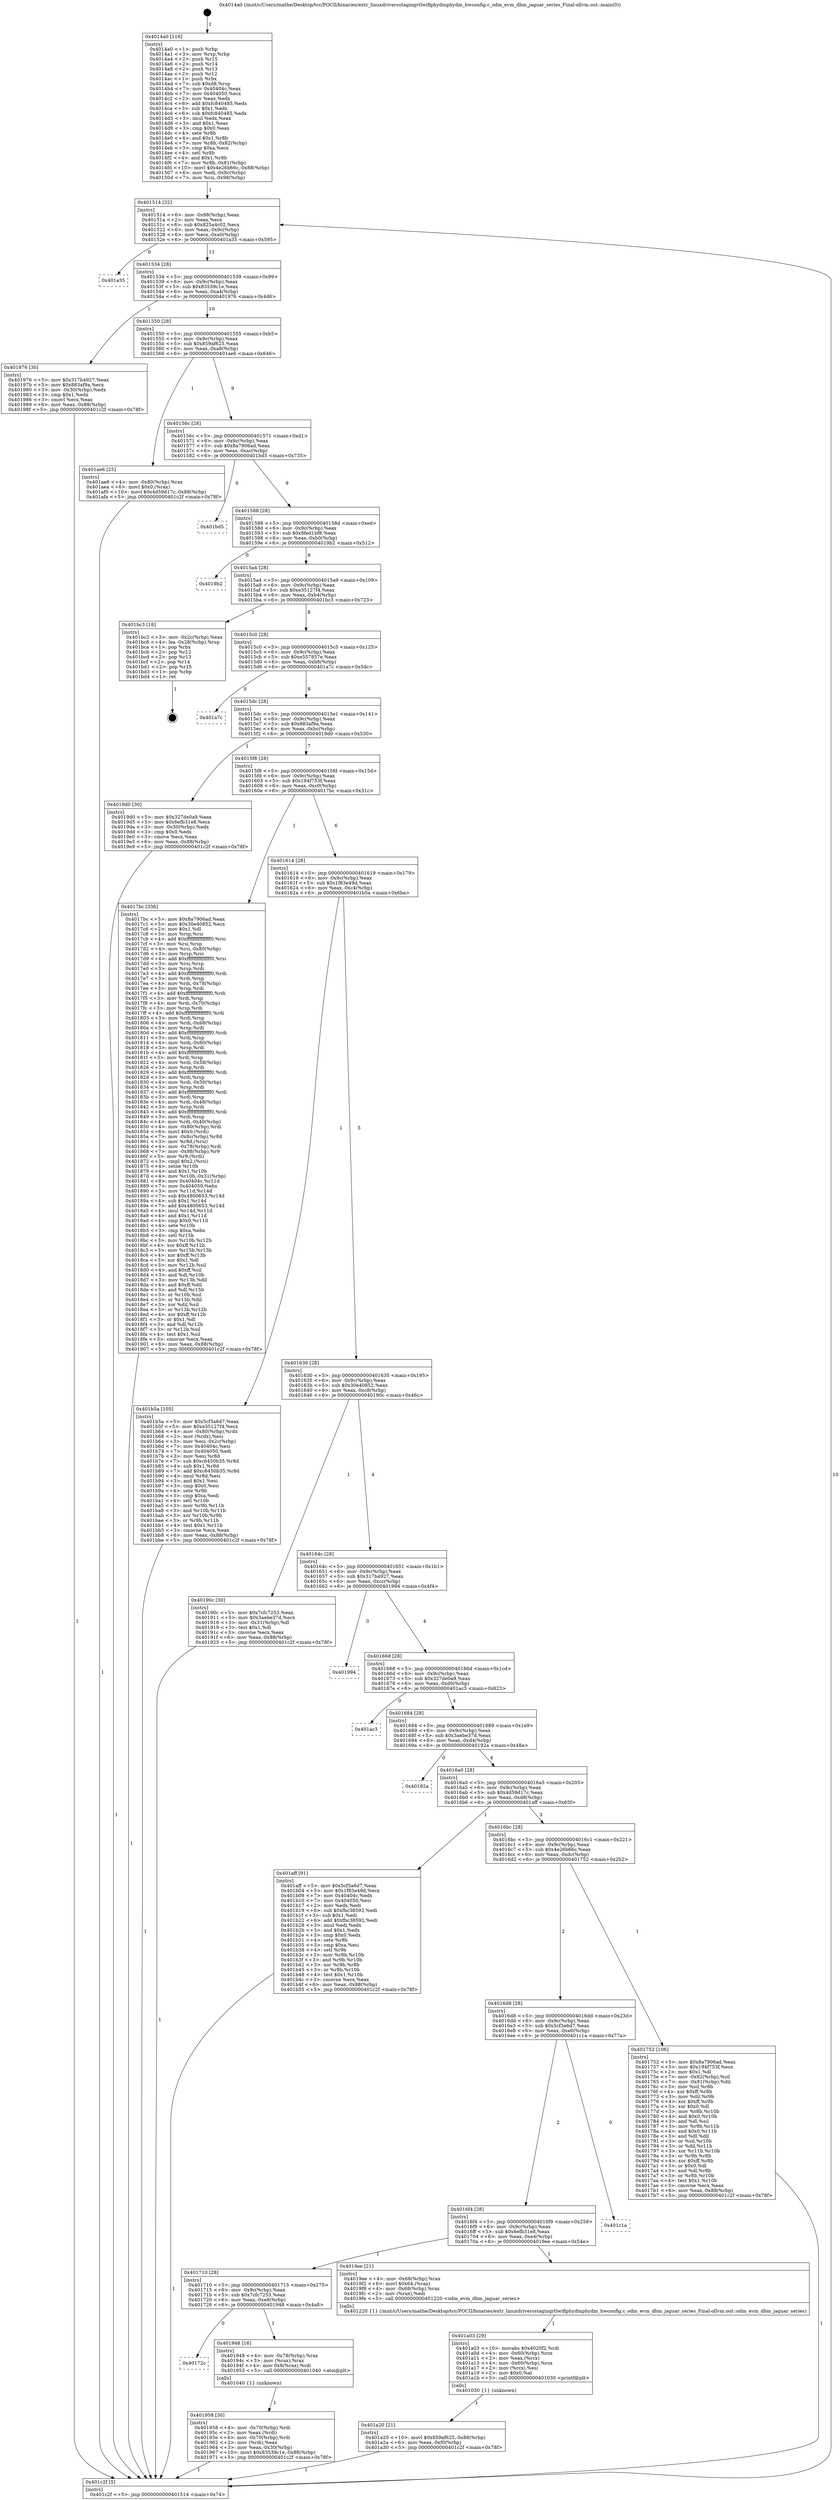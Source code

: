 digraph "0x4014a0" {
  label = "0x4014a0 (/mnt/c/Users/mathe/Desktop/tcc/POCII/binaries/extr_linuxdriversstagingrtlwifiphydmphydm_hwconfig.c_odm_evm_dbm_jaguar_series_Final-ollvm.out::main(0))"
  labelloc = "t"
  node[shape=record]

  Entry [label="",width=0.3,height=0.3,shape=circle,fillcolor=black,style=filled]
  "0x401514" [label="{
     0x401514 [32]\l
     | [instrs]\l
     &nbsp;&nbsp;0x401514 \<+6\>: mov -0x88(%rbp),%eax\l
     &nbsp;&nbsp;0x40151a \<+2\>: mov %eax,%ecx\l
     &nbsp;&nbsp;0x40151c \<+6\>: sub $0x825a4c02,%ecx\l
     &nbsp;&nbsp;0x401522 \<+6\>: mov %eax,-0x9c(%rbp)\l
     &nbsp;&nbsp;0x401528 \<+6\>: mov %ecx,-0xa0(%rbp)\l
     &nbsp;&nbsp;0x40152e \<+6\>: je 0000000000401a35 \<main+0x595\>\l
  }"]
  "0x401a35" [label="{
     0x401a35\l
  }", style=dashed]
  "0x401534" [label="{
     0x401534 [28]\l
     | [instrs]\l
     &nbsp;&nbsp;0x401534 \<+5\>: jmp 0000000000401539 \<main+0x99\>\l
     &nbsp;&nbsp;0x401539 \<+6\>: mov -0x9c(%rbp),%eax\l
     &nbsp;&nbsp;0x40153f \<+5\>: sub $0x83539c1e,%eax\l
     &nbsp;&nbsp;0x401544 \<+6\>: mov %eax,-0xa4(%rbp)\l
     &nbsp;&nbsp;0x40154a \<+6\>: je 0000000000401976 \<main+0x4d6\>\l
  }"]
  Exit [label="",width=0.3,height=0.3,shape=circle,fillcolor=black,style=filled,peripheries=2]
  "0x401976" [label="{
     0x401976 [30]\l
     | [instrs]\l
     &nbsp;&nbsp;0x401976 \<+5\>: mov $0x317b4927,%eax\l
     &nbsp;&nbsp;0x40197b \<+5\>: mov $0x883af9a,%ecx\l
     &nbsp;&nbsp;0x401980 \<+3\>: mov -0x30(%rbp),%edx\l
     &nbsp;&nbsp;0x401983 \<+3\>: cmp $0x1,%edx\l
     &nbsp;&nbsp;0x401986 \<+3\>: cmovl %ecx,%eax\l
     &nbsp;&nbsp;0x401989 \<+6\>: mov %eax,-0x88(%rbp)\l
     &nbsp;&nbsp;0x40198f \<+5\>: jmp 0000000000401c2f \<main+0x78f\>\l
  }"]
  "0x401550" [label="{
     0x401550 [28]\l
     | [instrs]\l
     &nbsp;&nbsp;0x401550 \<+5\>: jmp 0000000000401555 \<main+0xb5\>\l
     &nbsp;&nbsp;0x401555 \<+6\>: mov -0x9c(%rbp),%eax\l
     &nbsp;&nbsp;0x40155b \<+5\>: sub $0x859af625,%eax\l
     &nbsp;&nbsp;0x401560 \<+6\>: mov %eax,-0xa8(%rbp)\l
     &nbsp;&nbsp;0x401566 \<+6\>: je 0000000000401ae6 \<main+0x646\>\l
  }"]
  "0x401a20" [label="{
     0x401a20 [21]\l
     | [instrs]\l
     &nbsp;&nbsp;0x401a20 \<+10\>: movl $0x859af625,-0x88(%rbp)\l
     &nbsp;&nbsp;0x401a2a \<+6\>: mov %eax,-0xf0(%rbp)\l
     &nbsp;&nbsp;0x401a30 \<+5\>: jmp 0000000000401c2f \<main+0x78f\>\l
  }"]
  "0x401ae6" [label="{
     0x401ae6 [25]\l
     | [instrs]\l
     &nbsp;&nbsp;0x401ae6 \<+4\>: mov -0x80(%rbp),%rax\l
     &nbsp;&nbsp;0x401aea \<+6\>: movl $0x0,(%rax)\l
     &nbsp;&nbsp;0x401af0 \<+10\>: movl $0x4d59d17c,-0x88(%rbp)\l
     &nbsp;&nbsp;0x401afa \<+5\>: jmp 0000000000401c2f \<main+0x78f\>\l
  }"]
  "0x40156c" [label="{
     0x40156c [28]\l
     | [instrs]\l
     &nbsp;&nbsp;0x40156c \<+5\>: jmp 0000000000401571 \<main+0xd1\>\l
     &nbsp;&nbsp;0x401571 \<+6\>: mov -0x9c(%rbp),%eax\l
     &nbsp;&nbsp;0x401577 \<+5\>: sub $0x8a7906ad,%eax\l
     &nbsp;&nbsp;0x40157c \<+6\>: mov %eax,-0xac(%rbp)\l
     &nbsp;&nbsp;0x401582 \<+6\>: je 0000000000401bd5 \<main+0x735\>\l
  }"]
  "0x401a03" [label="{
     0x401a03 [29]\l
     | [instrs]\l
     &nbsp;&nbsp;0x401a03 \<+10\>: movabs $0x4020f2,%rdi\l
     &nbsp;&nbsp;0x401a0d \<+4\>: mov -0x60(%rbp),%rcx\l
     &nbsp;&nbsp;0x401a11 \<+2\>: mov %eax,(%rcx)\l
     &nbsp;&nbsp;0x401a13 \<+4\>: mov -0x60(%rbp),%rcx\l
     &nbsp;&nbsp;0x401a17 \<+2\>: mov (%rcx),%esi\l
     &nbsp;&nbsp;0x401a19 \<+2\>: mov $0x0,%al\l
     &nbsp;&nbsp;0x401a1b \<+5\>: call 0000000000401030 \<printf@plt\>\l
     | [calls]\l
     &nbsp;&nbsp;0x401030 \{1\} (unknown)\l
  }"]
  "0x401bd5" [label="{
     0x401bd5\l
  }", style=dashed]
  "0x401588" [label="{
     0x401588 [28]\l
     | [instrs]\l
     &nbsp;&nbsp;0x401588 \<+5\>: jmp 000000000040158d \<main+0xed\>\l
     &nbsp;&nbsp;0x40158d \<+6\>: mov -0x9c(%rbp),%eax\l
     &nbsp;&nbsp;0x401593 \<+5\>: sub $0x8fed1bf8,%eax\l
     &nbsp;&nbsp;0x401598 \<+6\>: mov %eax,-0xb0(%rbp)\l
     &nbsp;&nbsp;0x40159e \<+6\>: je 00000000004019b2 \<main+0x512\>\l
  }"]
  "0x401958" [label="{
     0x401958 [30]\l
     | [instrs]\l
     &nbsp;&nbsp;0x401958 \<+4\>: mov -0x70(%rbp),%rdi\l
     &nbsp;&nbsp;0x40195c \<+2\>: mov %eax,(%rdi)\l
     &nbsp;&nbsp;0x40195e \<+4\>: mov -0x70(%rbp),%rdi\l
     &nbsp;&nbsp;0x401962 \<+2\>: mov (%rdi),%eax\l
     &nbsp;&nbsp;0x401964 \<+3\>: mov %eax,-0x30(%rbp)\l
     &nbsp;&nbsp;0x401967 \<+10\>: movl $0x83539c1e,-0x88(%rbp)\l
     &nbsp;&nbsp;0x401971 \<+5\>: jmp 0000000000401c2f \<main+0x78f\>\l
  }"]
  "0x4019b2" [label="{
     0x4019b2\l
  }", style=dashed]
  "0x4015a4" [label="{
     0x4015a4 [28]\l
     | [instrs]\l
     &nbsp;&nbsp;0x4015a4 \<+5\>: jmp 00000000004015a9 \<main+0x109\>\l
     &nbsp;&nbsp;0x4015a9 \<+6\>: mov -0x9c(%rbp),%eax\l
     &nbsp;&nbsp;0x4015af \<+5\>: sub $0xe35127f4,%eax\l
     &nbsp;&nbsp;0x4015b4 \<+6\>: mov %eax,-0xb4(%rbp)\l
     &nbsp;&nbsp;0x4015ba \<+6\>: je 0000000000401bc3 \<main+0x723\>\l
  }"]
  "0x40172c" [label="{
     0x40172c\l
  }", style=dashed]
  "0x401bc3" [label="{
     0x401bc3 [18]\l
     | [instrs]\l
     &nbsp;&nbsp;0x401bc3 \<+3\>: mov -0x2c(%rbp),%eax\l
     &nbsp;&nbsp;0x401bc6 \<+4\>: lea -0x28(%rbp),%rsp\l
     &nbsp;&nbsp;0x401bca \<+1\>: pop %rbx\l
     &nbsp;&nbsp;0x401bcb \<+2\>: pop %r12\l
     &nbsp;&nbsp;0x401bcd \<+2\>: pop %r13\l
     &nbsp;&nbsp;0x401bcf \<+2\>: pop %r14\l
     &nbsp;&nbsp;0x401bd1 \<+2\>: pop %r15\l
     &nbsp;&nbsp;0x401bd3 \<+1\>: pop %rbp\l
     &nbsp;&nbsp;0x401bd4 \<+1\>: ret\l
  }"]
  "0x4015c0" [label="{
     0x4015c0 [28]\l
     | [instrs]\l
     &nbsp;&nbsp;0x4015c0 \<+5\>: jmp 00000000004015c5 \<main+0x125\>\l
     &nbsp;&nbsp;0x4015c5 \<+6\>: mov -0x9c(%rbp),%eax\l
     &nbsp;&nbsp;0x4015cb \<+5\>: sub $0xe557857e,%eax\l
     &nbsp;&nbsp;0x4015d0 \<+6\>: mov %eax,-0xb8(%rbp)\l
     &nbsp;&nbsp;0x4015d6 \<+6\>: je 0000000000401a7c \<main+0x5dc\>\l
  }"]
  "0x401948" [label="{
     0x401948 [16]\l
     | [instrs]\l
     &nbsp;&nbsp;0x401948 \<+4\>: mov -0x78(%rbp),%rax\l
     &nbsp;&nbsp;0x40194c \<+3\>: mov (%rax),%rax\l
     &nbsp;&nbsp;0x40194f \<+4\>: mov 0x8(%rax),%rdi\l
     &nbsp;&nbsp;0x401953 \<+5\>: call 0000000000401040 \<atoi@plt\>\l
     | [calls]\l
     &nbsp;&nbsp;0x401040 \{1\} (unknown)\l
  }"]
  "0x401a7c" [label="{
     0x401a7c\l
  }", style=dashed]
  "0x4015dc" [label="{
     0x4015dc [28]\l
     | [instrs]\l
     &nbsp;&nbsp;0x4015dc \<+5\>: jmp 00000000004015e1 \<main+0x141\>\l
     &nbsp;&nbsp;0x4015e1 \<+6\>: mov -0x9c(%rbp),%eax\l
     &nbsp;&nbsp;0x4015e7 \<+5\>: sub $0x883af9a,%eax\l
     &nbsp;&nbsp;0x4015ec \<+6\>: mov %eax,-0xbc(%rbp)\l
     &nbsp;&nbsp;0x4015f2 \<+6\>: je 00000000004019d0 \<main+0x530\>\l
  }"]
  "0x401710" [label="{
     0x401710 [28]\l
     | [instrs]\l
     &nbsp;&nbsp;0x401710 \<+5\>: jmp 0000000000401715 \<main+0x275\>\l
     &nbsp;&nbsp;0x401715 \<+6\>: mov -0x9c(%rbp),%eax\l
     &nbsp;&nbsp;0x40171b \<+5\>: sub $0x7cfc7253,%eax\l
     &nbsp;&nbsp;0x401720 \<+6\>: mov %eax,-0xe8(%rbp)\l
     &nbsp;&nbsp;0x401726 \<+6\>: je 0000000000401948 \<main+0x4a8\>\l
  }"]
  "0x4019d0" [label="{
     0x4019d0 [30]\l
     | [instrs]\l
     &nbsp;&nbsp;0x4019d0 \<+5\>: mov $0x327de0a9,%eax\l
     &nbsp;&nbsp;0x4019d5 \<+5\>: mov $0x6efb31e8,%ecx\l
     &nbsp;&nbsp;0x4019da \<+3\>: mov -0x30(%rbp),%edx\l
     &nbsp;&nbsp;0x4019dd \<+3\>: cmp $0x0,%edx\l
     &nbsp;&nbsp;0x4019e0 \<+3\>: cmove %ecx,%eax\l
     &nbsp;&nbsp;0x4019e3 \<+6\>: mov %eax,-0x88(%rbp)\l
     &nbsp;&nbsp;0x4019e9 \<+5\>: jmp 0000000000401c2f \<main+0x78f\>\l
  }"]
  "0x4015f8" [label="{
     0x4015f8 [28]\l
     | [instrs]\l
     &nbsp;&nbsp;0x4015f8 \<+5\>: jmp 00000000004015fd \<main+0x15d\>\l
     &nbsp;&nbsp;0x4015fd \<+6\>: mov -0x9c(%rbp),%eax\l
     &nbsp;&nbsp;0x401603 \<+5\>: sub $0x194f753f,%eax\l
     &nbsp;&nbsp;0x401608 \<+6\>: mov %eax,-0xc0(%rbp)\l
     &nbsp;&nbsp;0x40160e \<+6\>: je 00000000004017bc \<main+0x31c\>\l
  }"]
  "0x4019ee" [label="{
     0x4019ee [21]\l
     | [instrs]\l
     &nbsp;&nbsp;0x4019ee \<+4\>: mov -0x68(%rbp),%rax\l
     &nbsp;&nbsp;0x4019f2 \<+6\>: movl $0x64,(%rax)\l
     &nbsp;&nbsp;0x4019f8 \<+4\>: mov -0x68(%rbp),%rax\l
     &nbsp;&nbsp;0x4019fc \<+2\>: mov (%rax),%edi\l
     &nbsp;&nbsp;0x4019fe \<+5\>: call 0000000000401220 \<odm_evm_dbm_jaguar_series\>\l
     | [calls]\l
     &nbsp;&nbsp;0x401220 \{1\} (/mnt/c/Users/mathe/Desktop/tcc/POCII/binaries/extr_linuxdriversstagingrtlwifiphydmphydm_hwconfig.c_odm_evm_dbm_jaguar_series_Final-ollvm.out::odm_evm_dbm_jaguar_series)\l
  }"]
  "0x4017bc" [label="{
     0x4017bc [336]\l
     | [instrs]\l
     &nbsp;&nbsp;0x4017bc \<+5\>: mov $0x8a7906ad,%eax\l
     &nbsp;&nbsp;0x4017c1 \<+5\>: mov $0x30e40852,%ecx\l
     &nbsp;&nbsp;0x4017c6 \<+2\>: mov $0x1,%dl\l
     &nbsp;&nbsp;0x4017c8 \<+3\>: mov %rsp,%rsi\l
     &nbsp;&nbsp;0x4017cb \<+4\>: add $0xfffffffffffffff0,%rsi\l
     &nbsp;&nbsp;0x4017cf \<+3\>: mov %rsi,%rsp\l
     &nbsp;&nbsp;0x4017d2 \<+4\>: mov %rsi,-0x80(%rbp)\l
     &nbsp;&nbsp;0x4017d6 \<+3\>: mov %rsp,%rsi\l
     &nbsp;&nbsp;0x4017d9 \<+4\>: add $0xfffffffffffffff0,%rsi\l
     &nbsp;&nbsp;0x4017dd \<+3\>: mov %rsi,%rsp\l
     &nbsp;&nbsp;0x4017e0 \<+3\>: mov %rsp,%rdi\l
     &nbsp;&nbsp;0x4017e3 \<+4\>: add $0xfffffffffffffff0,%rdi\l
     &nbsp;&nbsp;0x4017e7 \<+3\>: mov %rdi,%rsp\l
     &nbsp;&nbsp;0x4017ea \<+4\>: mov %rdi,-0x78(%rbp)\l
     &nbsp;&nbsp;0x4017ee \<+3\>: mov %rsp,%rdi\l
     &nbsp;&nbsp;0x4017f1 \<+4\>: add $0xfffffffffffffff0,%rdi\l
     &nbsp;&nbsp;0x4017f5 \<+3\>: mov %rdi,%rsp\l
     &nbsp;&nbsp;0x4017f8 \<+4\>: mov %rdi,-0x70(%rbp)\l
     &nbsp;&nbsp;0x4017fc \<+3\>: mov %rsp,%rdi\l
     &nbsp;&nbsp;0x4017ff \<+4\>: add $0xfffffffffffffff0,%rdi\l
     &nbsp;&nbsp;0x401803 \<+3\>: mov %rdi,%rsp\l
     &nbsp;&nbsp;0x401806 \<+4\>: mov %rdi,-0x68(%rbp)\l
     &nbsp;&nbsp;0x40180a \<+3\>: mov %rsp,%rdi\l
     &nbsp;&nbsp;0x40180d \<+4\>: add $0xfffffffffffffff0,%rdi\l
     &nbsp;&nbsp;0x401811 \<+3\>: mov %rdi,%rsp\l
     &nbsp;&nbsp;0x401814 \<+4\>: mov %rdi,-0x60(%rbp)\l
     &nbsp;&nbsp;0x401818 \<+3\>: mov %rsp,%rdi\l
     &nbsp;&nbsp;0x40181b \<+4\>: add $0xfffffffffffffff0,%rdi\l
     &nbsp;&nbsp;0x40181f \<+3\>: mov %rdi,%rsp\l
     &nbsp;&nbsp;0x401822 \<+4\>: mov %rdi,-0x58(%rbp)\l
     &nbsp;&nbsp;0x401826 \<+3\>: mov %rsp,%rdi\l
     &nbsp;&nbsp;0x401829 \<+4\>: add $0xfffffffffffffff0,%rdi\l
     &nbsp;&nbsp;0x40182d \<+3\>: mov %rdi,%rsp\l
     &nbsp;&nbsp;0x401830 \<+4\>: mov %rdi,-0x50(%rbp)\l
     &nbsp;&nbsp;0x401834 \<+3\>: mov %rsp,%rdi\l
     &nbsp;&nbsp;0x401837 \<+4\>: add $0xfffffffffffffff0,%rdi\l
     &nbsp;&nbsp;0x40183b \<+3\>: mov %rdi,%rsp\l
     &nbsp;&nbsp;0x40183e \<+4\>: mov %rdi,-0x48(%rbp)\l
     &nbsp;&nbsp;0x401842 \<+3\>: mov %rsp,%rdi\l
     &nbsp;&nbsp;0x401845 \<+4\>: add $0xfffffffffffffff0,%rdi\l
     &nbsp;&nbsp;0x401849 \<+3\>: mov %rdi,%rsp\l
     &nbsp;&nbsp;0x40184c \<+4\>: mov %rdi,-0x40(%rbp)\l
     &nbsp;&nbsp;0x401850 \<+4\>: mov -0x80(%rbp),%rdi\l
     &nbsp;&nbsp;0x401854 \<+6\>: movl $0x0,(%rdi)\l
     &nbsp;&nbsp;0x40185a \<+7\>: mov -0x8c(%rbp),%r8d\l
     &nbsp;&nbsp;0x401861 \<+3\>: mov %r8d,(%rsi)\l
     &nbsp;&nbsp;0x401864 \<+4\>: mov -0x78(%rbp),%rdi\l
     &nbsp;&nbsp;0x401868 \<+7\>: mov -0x98(%rbp),%r9\l
     &nbsp;&nbsp;0x40186f \<+3\>: mov %r9,(%rdi)\l
     &nbsp;&nbsp;0x401872 \<+3\>: cmpl $0x2,(%rsi)\l
     &nbsp;&nbsp;0x401875 \<+4\>: setne %r10b\l
     &nbsp;&nbsp;0x401879 \<+4\>: and $0x1,%r10b\l
     &nbsp;&nbsp;0x40187d \<+4\>: mov %r10b,-0x31(%rbp)\l
     &nbsp;&nbsp;0x401881 \<+8\>: mov 0x40404c,%r11d\l
     &nbsp;&nbsp;0x401889 \<+7\>: mov 0x404050,%ebx\l
     &nbsp;&nbsp;0x401890 \<+3\>: mov %r11d,%r14d\l
     &nbsp;&nbsp;0x401893 \<+7\>: sub $0x4800653,%r14d\l
     &nbsp;&nbsp;0x40189a \<+4\>: sub $0x1,%r14d\l
     &nbsp;&nbsp;0x40189e \<+7\>: add $0x4800653,%r14d\l
     &nbsp;&nbsp;0x4018a5 \<+4\>: imul %r14d,%r11d\l
     &nbsp;&nbsp;0x4018a9 \<+4\>: and $0x1,%r11d\l
     &nbsp;&nbsp;0x4018ad \<+4\>: cmp $0x0,%r11d\l
     &nbsp;&nbsp;0x4018b1 \<+4\>: sete %r10b\l
     &nbsp;&nbsp;0x4018b5 \<+3\>: cmp $0xa,%ebx\l
     &nbsp;&nbsp;0x4018b8 \<+4\>: setl %r15b\l
     &nbsp;&nbsp;0x4018bc \<+3\>: mov %r10b,%r12b\l
     &nbsp;&nbsp;0x4018bf \<+4\>: xor $0xff,%r12b\l
     &nbsp;&nbsp;0x4018c3 \<+3\>: mov %r15b,%r13b\l
     &nbsp;&nbsp;0x4018c6 \<+4\>: xor $0xff,%r13b\l
     &nbsp;&nbsp;0x4018ca \<+3\>: xor $0x1,%dl\l
     &nbsp;&nbsp;0x4018cd \<+3\>: mov %r12b,%sil\l
     &nbsp;&nbsp;0x4018d0 \<+4\>: and $0xff,%sil\l
     &nbsp;&nbsp;0x4018d4 \<+3\>: and %dl,%r10b\l
     &nbsp;&nbsp;0x4018d7 \<+3\>: mov %r13b,%dil\l
     &nbsp;&nbsp;0x4018da \<+4\>: and $0xff,%dil\l
     &nbsp;&nbsp;0x4018de \<+3\>: and %dl,%r15b\l
     &nbsp;&nbsp;0x4018e1 \<+3\>: or %r10b,%sil\l
     &nbsp;&nbsp;0x4018e4 \<+3\>: or %r15b,%dil\l
     &nbsp;&nbsp;0x4018e7 \<+3\>: xor %dil,%sil\l
     &nbsp;&nbsp;0x4018ea \<+3\>: or %r13b,%r12b\l
     &nbsp;&nbsp;0x4018ed \<+4\>: xor $0xff,%r12b\l
     &nbsp;&nbsp;0x4018f1 \<+3\>: or $0x1,%dl\l
     &nbsp;&nbsp;0x4018f4 \<+3\>: and %dl,%r12b\l
     &nbsp;&nbsp;0x4018f7 \<+3\>: or %r12b,%sil\l
     &nbsp;&nbsp;0x4018fa \<+4\>: test $0x1,%sil\l
     &nbsp;&nbsp;0x4018fe \<+3\>: cmovne %ecx,%eax\l
     &nbsp;&nbsp;0x401901 \<+6\>: mov %eax,-0x88(%rbp)\l
     &nbsp;&nbsp;0x401907 \<+5\>: jmp 0000000000401c2f \<main+0x78f\>\l
  }"]
  "0x401614" [label="{
     0x401614 [28]\l
     | [instrs]\l
     &nbsp;&nbsp;0x401614 \<+5\>: jmp 0000000000401619 \<main+0x179\>\l
     &nbsp;&nbsp;0x401619 \<+6\>: mov -0x9c(%rbp),%eax\l
     &nbsp;&nbsp;0x40161f \<+5\>: sub $0x1f83e49d,%eax\l
     &nbsp;&nbsp;0x401624 \<+6\>: mov %eax,-0xc4(%rbp)\l
     &nbsp;&nbsp;0x40162a \<+6\>: je 0000000000401b5a \<main+0x6ba\>\l
  }"]
  "0x4016f4" [label="{
     0x4016f4 [28]\l
     | [instrs]\l
     &nbsp;&nbsp;0x4016f4 \<+5\>: jmp 00000000004016f9 \<main+0x259\>\l
     &nbsp;&nbsp;0x4016f9 \<+6\>: mov -0x9c(%rbp),%eax\l
     &nbsp;&nbsp;0x4016ff \<+5\>: sub $0x6efb31e8,%eax\l
     &nbsp;&nbsp;0x401704 \<+6\>: mov %eax,-0xe4(%rbp)\l
     &nbsp;&nbsp;0x40170a \<+6\>: je 00000000004019ee \<main+0x54e\>\l
  }"]
  "0x401b5a" [label="{
     0x401b5a [105]\l
     | [instrs]\l
     &nbsp;&nbsp;0x401b5a \<+5\>: mov $0x5cf3a6d7,%eax\l
     &nbsp;&nbsp;0x401b5f \<+5\>: mov $0xe35127f4,%ecx\l
     &nbsp;&nbsp;0x401b64 \<+4\>: mov -0x80(%rbp),%rdx\l
     &nbsp;&nbsp;0x401b68 \<+2\>: mov (%rdx),%esi\l
     &nbsp;&nbsp;0x401b6a \<+3\>: mov %esi,-0x2c(%rbp)\l
     &nbsp;&nbsp;0x401b6d \<+7\>: mov 0x40404c,%esi\l
     &nbsp;&nbsp;0x401b74 \<+7\>: mov 0x404050,%edi\l
     &nbsp;&nbsp;0x401b7b \<+3\>: mov %esi,%r8d\l
     &nbsp;&nbsp;0x401b7e \<+7\>: sub $0xc6450b35,%r8d\l
     &nbsp;&nbsp;0x401b85 \<+4\>: sub $0x1,%r8d\l
     &nbsp;&nbsp;0x401b89 \<+7\>: add $0xc6450b35,%r8d\l
     &nbsp;&nbsp;0x401b90 \<+4\>: imul %r8d,%esi\l
     &nbsp;&nbsp;0x401b94 \<+3\>: and $0x1,%esi\l
     &nbsp;&nbsp;0x401b97 \<+3\>: cmp $0x0,%esi\l
     &nbsp;&nbsp;0x401b9a \<+4\>: sete %r9b\l
     &nbsp;&nbsp;0x401b9e \<+3\>: cmp $0xa,%edi\l
     &nbsp;&nbsp;0x401ba1 \<+4\>: setl %r10b\l
     &nbsp;&nbsp;0x401ba5 \<+3\>: mov %r9b,%r11b\l
     &nbsp;&nbsp;0x401ba8 \<+3\>: and %r10b,%r11b\l
     &nbsp;&nbsp;0x401bab \<+3\>: xor %r10b,%r9b\l
     &nbsp;&nbsp;0x401bae \<+3\>: or %r9b,%r11b\l
     &nbsp;&nbsp;0x401bb1 \<+4\>: test $0x1,%r11b\l
     &nbsp;&nbsp;0x401bb5 \<+3\>: cmovne %ecx,%eax\l
     &nbsp;&nbsp;0x401bb8 \<+6\>: mov %eax,-0x88(%rbp)\l
     &nbsp;&nbsp;0x401bbe \<+5\>: jmp 0000000000401c2f \<main+0x78f\>\l
  }"]
  "0x401630" [label="{
     0x401630 [28]\l
     | [instrs]\l
     &nbsp;&nbsp;0x401630 \<+5\>: jmp 0000000000401635 \<main+0x195\>\l
     &nbsp;&nbsp;0x401635 \<+6\>: mov -0x9c(%rbp),%eax\l
     &nbsp;&nbsp;0x40163b \<+5\>: sub $0x30e40852,%eax\l
     &nbsp;&nbsp;0x401640 \<+6\>: mov %eax,-0xc8(%rbp)\l
     &nbsp;&nbsp;0x401646 \<+6\>: je 000000000040190c \<main+0x46c\>\l
  }"]
  "0x401c1a" [label="{
     0x401c1a\l
  }", style=dashed]
  "0x40190c" [label="{
     0x40190c [30]\l
     | [instrs]\l
     &nbsp;&nbsp;0x40190c \<+5\>: mov $0x7cfc7253,%eax\l
     &nbsp;&nbsp;0x401911 \<+5\>: mov $0x3aebe37d,%ecx\l
     &nbsp;&nbsp;0x401916 \<+3\>: mov -0x31(%rbp),%dl\l
     &nbsp;&nbsp;0x401919 \<+3\>: test $0x1,%dl\l
     &nbsp;&nbsp;0x40191c \<+3\>: cmovne %ecx,%eax\l
     &nbsp;&nbsp;0x40191f \<+6\>: mov %eax,-0x88(%rbp)\l
     &nbsp;&nbsp;0x401925 \<+5\>: jmp 0000000000401c2f \<main+0x78f\>\l
  }"]
  "0x40164c" [label="{
     0x40164c [28]\l
     | [instrs]\l
     &nbsp;&nbsp;0x40164c \<+5\>: jmp 0000000000401651 \<main+0x1b1\>\l
     &nbsp;&nbsp;0x401651 \<+6\>: mov -0x9c(%rbp),%eax\l
     &nbsp;&nbsp;0x401657 \<+5\>: sub $0x317b4927,%eax\l
     &nbsp;&nbsp;0x40165c \<+6\>: mov %eax,-0xcc(%rbp)\l
     &nbsp;&nbsp;0x401662 \<+6\>: je 0000000000401994 \<main+0x4f4\>\l
  }"]
  "0x4014a0" [label="{
     0x4014a0 [116]\l
     | [instrs]\l
     &nbsp;&nbsp;0x4014a0 \<+1\>: push %rbp\l
     &nbsp;&nbsp;0x4014a1 \<+3\>: mov %rsp,%rbp\l
     &nbsp;&nbsp;0x4014a4 \<+2\>: push %r15\l
     &nbsp;&nbsp;0x4014a6 \<+2\>: push %r14\l
     &nbsp;&nbsp;0x4014a8 \<+2\>: push %r13\l
     &nbsp;&nbsp;0x4014aa \<+2\>: push %r12\l
     &nbsp;&nbsp;0x4014ac \<+1\>: push %rbx\l
     &nbsp;&nbsp;0x4014ad \<+7\>: sub $0xd8,%rsp\l
     &nbsp;&nbsp;0x4014b4 \<+7\>: mov 0x40404c,%eax\l
     &nbsp;&nbsp;0x4014bb \<+7\>: mov 0x404050,%ecx\l
     &nbsp;&nbsp;0x4014c2 \<+2\>: mov %eax,%edx\l
     &nbsp;&nbsp;0x4014c4 \<+6\>: add $0xfc840485,%edx\l
     &nbsp;&nbsp;0x4014ca \<+3\>: sub $0x1,%edx\l
     &nbsp;&nbsp;0x4014cd \<+6\>: sub $0xfc840485,%edx\l
     &nbsp;&nbsp;0x4014d3 \<+3\>: imul %edx,%eax\l
     &nbsp;&nbsp;0x4014d6 \<+3\>: and $0x1,%eax\l
     &nbsp;&nbsp;0x4014d9 \<+3\>: cmp $0x0,%eax\l
     &nbsp;&nbsp;0x4014dc \<+4\>: sete %r8b\l
     &nbsp;&nbsp;0x4014e0 \<+4\>: and $0x1,%r8b\l
     &nbsp;&nbsp;0x4014e4 \<+7\>: mov %r8b,-0x82(%rbp)\l
     &nbsp;&nbsp;0x4014eb \<+3\>: cmp $0xa,%ecx\l
     &nbsp;&nbsp;0x4014ee \<+4\>: setl %r8b\l
     &nbsp;&nbsp;0x4014f2 \<+4\>: and $0x1,%r8b\l
     &nbsp;&nbsp;0x4014f6 \<+7\>: mov %r8b,-0x81(%rbp)\l
     &nbsp;&nbsp;0x4014fd \<+10\>: movl $0x4e26b66c,-0x88(%rbp)\l
     &nbsp;&nbsp;0x401507 \<+6\>: mov %edi,-0x8c(%rbp)\l
     &nbsp;&nbsp;0x40150d \<+7\>: mov %rsi,-0x98(%rbp)\l
  }"]
  "0x401994" [label="{
     0x401994\l
  }", style=dashed]
  "0x401668" [label="{
     0x401668 [28]\l
     | [instrs]\l
     &nbsp;&nbsp;0x401668 \<+5\>: jmp 000000000040166d \<main+0x1cd\>\l
     &nbsp;&nbsp;0x40166d \<+6\>: mov -0x9c(%rbp),%eax\l
     &nbsp;&nbsp;0x401673 \<+5\>: sub $0x327de0a9,%eax\l
     &nbsp;&nbsp;0x401678 \<+6\>: mov %eax,-0xd0(%rbp)\l
     &nbsp;&nbsp;0x40167e \<+6\>: je 0000000000401ac3 \<main+0x623\>\l
  }"]
  "0x401c2f" [label="{
     0x401c2f [5]\l
     | [instrs]\l
     &nbsp;&nbsp;0x401c2f \<+5\>: jmp 0000000000401514 \<main+0x74\>\l
  }"]
  "0x401ac3" [label="{
     0x401ac3\l
  }", style=dashed]
  "0x401684" [label="{
     0x401684 [28]\l
     | [instrs]\l
     &nbsp;&nbsp;0x401684 \<+5\>: jmp 0000000000401689 \<main+0x1e9\>\l
     &nbsp;&nbsp;0x401689 \<+6\>: mov -0x9c(%rbp),%eax\l
     &nbsp;&nbsp;0x40168f \<+5\>: sub $0x3aebe37d,%eax\l
     &nbsp;&nbsp;0x401694 \<+6\>: mov %eax,-0xd4(%rbp)\l
     &nbsp;&nbsp;0x40169a \<+6\>: je 000000000040192a \<main+0x48a\>\l
  }"]
  "0x4016d8" [label="{
     0x4016d8 [28]\l
     | [instrs]\l
     &nbsp;&nbsp;0x4016d8 \<+5\>: jmp 00000000004016dd \<main+0x23d\>\l
     &nbsp;&nbsp;0x4016dd \<+6\>: mov -0x9c(%rbp),%eax\l
     &nbsp;&nbsp;0x4016e3 \<+5\>: sub $0x5cf3a6d7,%eax\l
     &nbsp;&nbsp;0x4016e8 \<+6\>: mov %eax,-0xe0(%rbp)\l
     &nbsp;&nbsp;0x4016ee \<+6\>: je 0000000000401c1a \<main+0x77a\>\l
  }"]
  "0x40192a" [label="{
     0x40192a\l
  }", style=dashed]
  "0x4016a0" [label="{
     0x4016a0 [28]\l
     | [instrs]\l
     &nbsp;&nbsp;0x4016a0 \<+5\>: jmp 00000000004016a5 \<main+0x205\>\l
     &nbsp;&nbsp;0x4016a5 \<+6\>: mov -0x9c(%rbp),%eax\l
     &nbsp;&nbsp;0x4016ab \<+5\>: sub $0x4d59d17c,%eax\l
     &nbsp;&nbsp;0x4016b0 \<+6\>: mov %eax,-0xd8(%rbp)\l
     &nbsp;&nbsp;0x4016b6 \<+6\>: je 0000000000401aff \<main+0x65f\>\l
  }"]
  "0x401752" [label="{
     0x401752 [106]\l
     | [instrs]\l
     &nbsp;&nbsp;0x401752 \<+5\>: mov $0x8a7906ad,%eax\l
     &nbsp;&nbsp;0x401757 \<+5\>: mov $0x194f753f,%ecx\l
     &nbsp;&nbsp;0x40175c \<+2\>: mov $0x1,%dl\l
     &nbsp;&nbsp;0x40175e \<+7\>: mov -0x82(%rbp),%sil\l
     &nbsp;&nbsp;0x401765 \<+7\>: mov -0x81(%rbp),%dil\l
     &nbsp;&nbsp;0x40176c \<+3\>: mov %sil,%r8b\l
     &nbsp;&nbsp;0x40176f \<+4\>: xor $0xff,%r8b\l
     &nbsp;&nbsp;0x401773 \<+3\>: mov %dil,%r9b\l
     &nbsp;&nbsp;0x401776 \<+4\>: xor $0xff,%r9b\l
     &nbsp;&nbsp;0x40177a \<+3\>: xor $0x0,%dl\l
     &nbsp;&nbsp;0x40177d \<+3\>: mov %r8b,%r10b\l
     &nbsp;&nbsp;0x401780 \<+4\>: and $0x0,%r10b\l
     &nbsp;&nbsp;0x401784 \<+3\>: and %dl,%sil\l
     &nbsp;&nbsp;0x401787 \<+3\>: mov %r9b,%r11b\l
     &nbsp;&nbsp;0x40178a \<+4\>: and $0x0,%r11b\l
     &nbsp;&nbsp;0x40178e \<+3\>: and %dl,%dil\l
     &nbsp;&nbsp;0x401791 \<+3\>: or %sil,%r10b\l
     &nbsp;&nbsp;0x401794 \<+3\>: or %dil,%r11b\l
     &nbsp;&nbsp;0x401797 \<+3\>: xor %r11b,%r10b\l
     &nbsp;&nbsp;0x40179a \<+3\>: or %r9b,%r8b\l
     &nbsp;&nbsp;0x40179d \<+4\>: xor $0xff,%r8b\l
     &nbsp;&nbsp;0x4017a1 \<+3\>: or $0x0,%dl\l
     &nbsp;&nbsp;0x4017a4 \<+3\>: and %dl,%r8b\l
     &nbsp;&nbsp;0x4017a7 \<+3\>: or %r8b,%r10b\l
     &nbsp;&nbsp;0x4017aa \<+4\>: test $0x1,%r10b\l
     &nbsp;&nbsp;0x4017ae \<+3\>: cmovne %ecx,%eax\l
     &nbsp;&nbsp;0x4017b1 \<+6\>: mov %eax,-0x88(%rbp)\l
     &nbsp;&nbsp;0x4017b7 \<+5\>: jmp 0000000000401c2f \<main+0x78f\>\l
  }"]
  "0x401aff" [label="{
     0x401aff [91]\l
     | [instrs]\l
     &nbsp;&nbsp;0x401aff \<+5\>: mov $0x5cf3a6d7,%eax\l
     &nbsp;&nbsp;0x401b04 \<+5\>: mov $0x1f83e49d,%ecx\l
     &nbsp;&nbsp;0x401b09 \<+7\>: mov 0x40404c,%edx\l
     &nbsp;&nbsp;0x401b10 \<+7\>: mov 0x404050,%esi\l
     &nbsp;&nbsp;0x401b17 \<+2\>: mov %edx,%edi\l
     &nbsp;&nbsp;0x401b19 \<+6\>: sub $0xfbc38592,%edi\l
     &nbsp;&nbsp;0x401b1f \<+3\>: sub $0x1,%edi\l
     &nbsp;&nbsp;0x401b22 \<+6\>: add $0xfbc38592,%edi\l
     &nbsp;&nbsp;0x401b28 \<+3\>: imul %edi,%edx\l
     &nbsp;&nbsp;0x401b2b \<+3\>: and $0x1,%edx\l
     &nbsp;&nbsp;0x401b2e \<+3\>: cmp $0x0,%edx\l
     &nbsp;&nbsp;0x401b31 \<+4\>: sete %r8b\l
     &nbsp;&nbsp;0x401b35 \<+3\>: cmp $0xa,%esi\l
     &nbsp;&nbsp;0x401b38 \<+4\>: setl %r9b\l
     &nbsp;&nbsp;0x401b3c \<+3\>: mov %r8b,%r10b\l
     &nbsp;&nbsp;0x401b3f \<+3\>: and %r9b,%r10b\l
     &nbsp;&nbsp;0x401b42 \<+3\>: xor %r9b,%r8b\l
     &nbsp;&nbsp;0x401b45 \<+3\>: or %r8b,%r10b\l
     &nbsp;&nbsp;0x401b48 \<+4\>: test $0x1,%r10b\l
     &nbsp;&nbsp;0x401b4c \<+3\>: cmovne %ecx,%eax\l
     &nbsp;&nbsp;0x401b4f \<+6\>: mov %eax,-0x88(%rbp)\l
     &nbsp;&nbsp;0x401b55 \<+5\>: jmp 0000000000401c2f \<main+0x78f\>\l
  }"]
  "0x4016bc" [label="{
     0x4016bc [28]\l
     | [instrs]\l
     &nbsp;&nbsp;0x4016bc \<+5\>: jmp 00000000004016c1 \<main+0x221\>\l
     &nbsp;&nbsp;0x4016c1 \<+6\>: mov -0x9c(%rbp),%eax\l
     &nbsp;&nbsp;0x4016c7 \<+5\>: sub $0x4e26b66c,%eax\l
     &nbsp;&nbsp;0x4016cc \<+6\>: mov %eax,-0xdc(%rbp)\l
     &nbsp;&nbsp;0x4016d2 \<+6\>: je 0000000000401752 \<main+0x2b2\>\l
  }"]
  Entry -> "0x4014a0" [label=" 1"]
  "0x401514" -> "0x401a35" [label=" 0"]
  "0x401514" -> "0x401534" [label=" 11"]
  "0x401bc3" -> Exit [label=" 1"]
  "0x401534" -> "0x401976" [label=" 1"]
  "0x401534" -> "0x401550" [label=" 10"]
  "0x401b5a" -> "0x401c2f" [label=" 1"]
  "0x401550" -> "0x401ae6" [label=" 1"]
  "0x401550" -> "0x40156c" [label=" 9"]
  "0x401aff" -> "0x401c2f" [label=" 1"]
  "0x40156c" -> "0x401bd5" [label=" 0"]
  "0x40156c" -> "0x401588" [label=" 9"]
  "0x401ae6" -> "0x401c2f" [label=" 1"]
  "0x401588" -> "0x4019b2" [label=" 0"]
  "0x401588" -> "0x4015a4" [label=" 9"]
  "0x401a20" -> "0x401c2f" [label=" 1"]
  "0x4015a4" -> "0x401bc3" [label=" 1"]
  "0x4015a4" -> "0x4015c0" [label=" 8"]
  "0x401a03" -> "0x401a20" [label=" 1"]
  "0x4015c0" -> "0x401a7c" [label=" 0"]
  "0x4015c0" -> "0x4015dc" [label=" 8"]
  "0x4019ee" -> "0x401a03" [label=" 1"]
  "0x4015dc" -> "0x4019d0" [label=" 1"]
  "0x4015dc" -> "0x4015f8" [label=" 7"]
  "0x401976" -> "0x401c2f" [label=" 1"]
  "0x4015f8" -> "0x4017bc" [label=" 1"]
  "0x4015f8" -> "0x401614" [label=" 6"]
  "0x401958" -> "0x401c2f" [label=" 1"]
  "0x401614" -> "0x401b5a" [label=" 1"]
  "0x401614" -> "0x401630" [label=" 5"]
  "0x401710" -> "0x40172c" [label=" 0"]
  "0x401630" -> "0x40190c" [label=" 1"]
  "0x401630" -> "0x40164c" [label=" 4"]
  "0x401710" -> "0x401948" [label=" 1"]
  "0x40164c" -> "0x401994" [label=" 0"]
  "0x40164c" -> "0x401668" [label=" 4"]
  "0x4016f4" -> "0x4019ee" [label=" 1"]
  "0x401668" -> "0x401ac3" [label=" 0"]
  "0x401668" -> "0x401684" [label=" 4"]
  "0x401948" -> "0x401958" [label=" 1"]
  "0x401684" -> "0x40192a" [label=" 0"]
  "0x401684" -> "0x4016a0" [label=" 4"]
  "0x4016d8" -> "0x4016f4" [label=" 2"]
  "0x4016a0" -> "0x401aff" [label=" 1"]
  "0x4016a0" -> "0x4016bc" [label=" 3"]
  "0x4016d8" -> "0x401c1a" [label=" 0"]
  "0x4016bc" -> "0x401752" [label=" 1"]
  "0x4016bc" -> "0x4016d8" [label=" 2"]
  "0x401752" -> "0x401c2f" [label=" 1"]
  "0x4014a0" -> "0x401514" [label=" 1"]
  "0x401c2f" -> "0x401514" [label=" 10"]
  "0x4016f4" -> "0x401710" [label=" 1"]
  "0x4017bc" -> "0x401c2f" [label=" 1"]
  "0x40190c" -> "0x401c2f" [label=" 1"]
  "0x4019d0" -> "0x401c2f" [label=" 1"]
}
